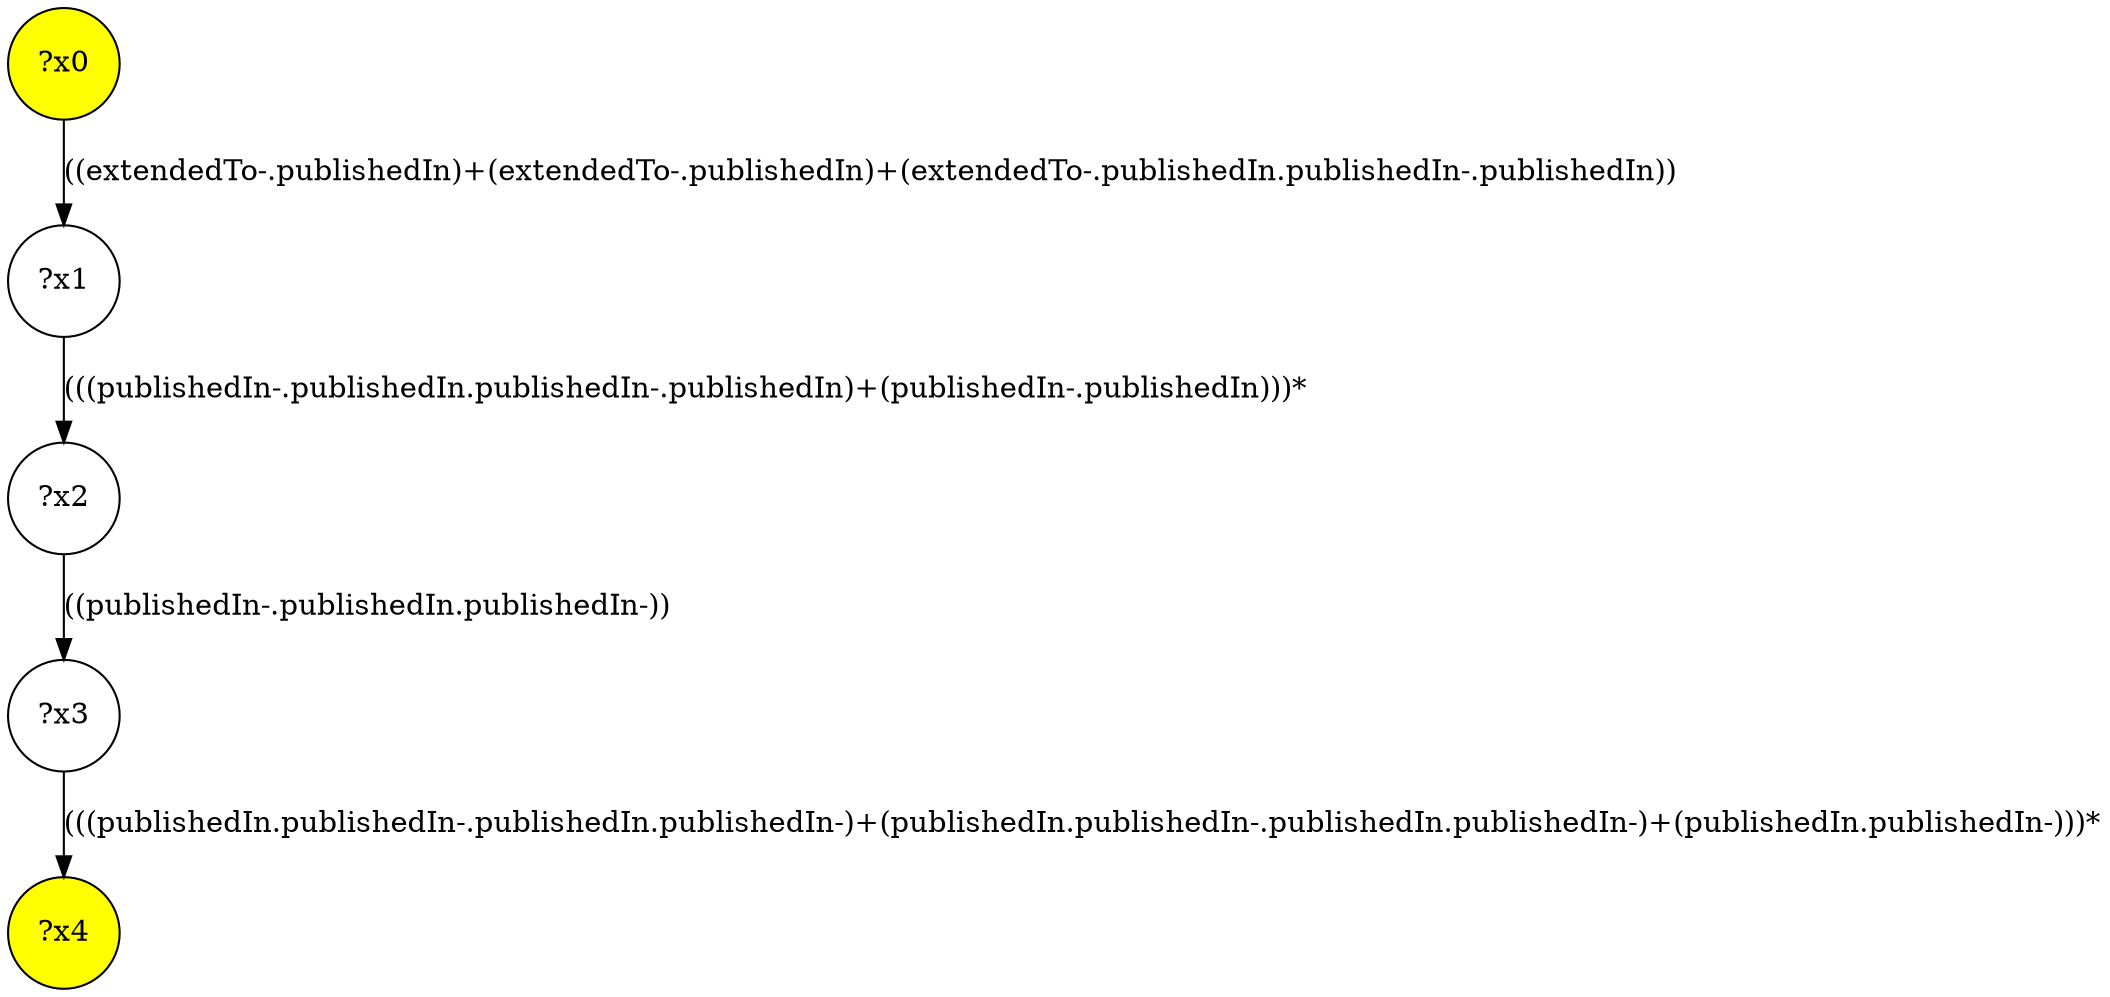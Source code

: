 digraph g {
	x0 [fillcolor="yellow", style="filled," shape=circle, label="?x0"];
	x4 [fillcolor="yellow", style="filled," shape=circle, label="?x4"];
	x1 [shape=circle, label="?x1"];
	x0 -> x1 [label="((extendedTo-.publishedIn)+(extendedTo-.publishedIn)+(extendedTo-.publishedIn.publishedIn-.publishedIn))"];
	x2 [shape=circle, label="?x2"];
	x1 -> x2 [label="(((publishedIn-.publishedIn.publishedIn-.publishedIn)+(publishedIn-.publishedIn)))*"];
	x3 [shape=circle, label="?x3"];
	x2 -> x3 [label="((publishedIn-.publishedIn.publishedIn-))"];
	x3 -> x4 [label="(((publishedIn.publishedIn-.publishedIn.publishedIn-)+(publishedIn.publishedIn-.publishedIn.publishedIn-)+(publishedIn.publishedIn-)))*"];
}
